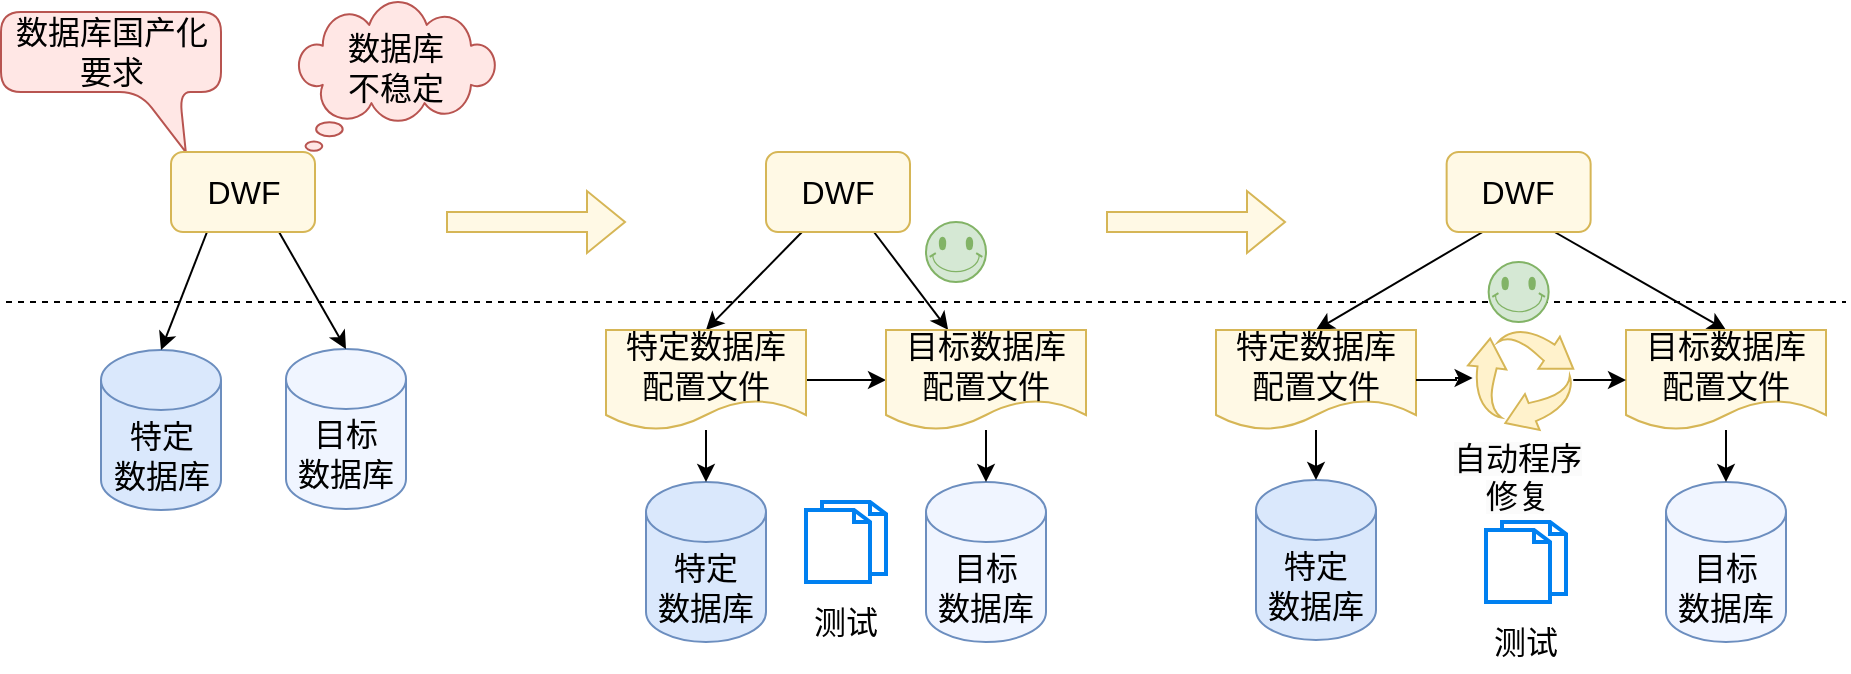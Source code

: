 <mxfile version="24.7.14">
  <diagram name="第 1 页" id="Z13YXTeYMu5rHQkVds1D">
    <mxGraphModel dx="1434" dy="738" grid="1" gridSize="10" guides="1" tooltips="1" connect="1" arrows="1" fold="1" page="1" pageScale="1" pageWidth="1169" pageHeight="827" math="0" shadow="0">
      <root>
        <mxCell id="0" />
        <mxCell id="1" parent="0" />
        <mxCell id="j5bSOG_ibHAwk6ScXbE1-1" value="" style="endArrow=none;dashed=1;html=1;rounded=0;" edge="1" parent="1">
          <mxGeometry width="50" height="50" relative="1" as="geometry">
            <mxPoint x="100" y="350" as="sourcePoint" />
            <mxPoint x="1020" y="350" as="targetPoint" />
          </mxGeometry>
        </mxCell>
        <mxCell id="j5bSOG_ibHAwk6ScXbE1-3" value="特定&lt;div&gt;数据库&lt;/div&gt;" style="shape=cylinder3;whiteSpace=wrap;html=1;boundedLbl=1;backgroundOutline=1;size=15;fontSize=16;fillColor=#dae8fc;strokeColor=#6c8ebf;" vertex="1" parent="1">
          <mxGeometry x="147.5" y="374" width="60" height="80" as="geometry" />
        </mxCell>
        <mxCell id="j5bSOG_ibHAwk6ScXbE1-5" style="rounded=0;orthogonalLoop=1;jettySize=auto;html=1;entryX=0.5;entryY=0;entryDx=0;entryDy=0;entryPerimeter=0;exitX=0.25;exitY=1;exitDx=0;exitDy=0;" edge="1" parent="1" source="j5bSOG_ibHAwk6ScXbE1-71" target="j5bSOG_ibHAwk6ScXbE1-3">
          <mxGeometry relative="1" as="geometry">
            <mxPoint x="197.852" y="316.115" as="sourcePoint" />
          </mxGeometry>
        </mxCell>
        <mxCell id="j5bSOG_ibHAwk6ScXbE1-6" value="" style="verticalLabelPosition=bottom;verticalAlign=top;html=1;shape=mxgraph.basic.smiley;fillColor=#d5e8d4;strokeColor=#82b366;" vertex="1" parent="1">
          <mxGeometry x="560" y="310" width="30" height="30" as="geometry" />
        </mxCell>
        <mxCell id="j5bSOG_ibHAwk6ScXbE1-11" value="数据库&lt;div&gt;不稳定&lt;/div&gt;" style="whiteSpace=wrap;html=1;shape=mxgraph.basic.cloud_callout;fontSize=16;spacingBottom=14;fillColor=#FFE7E5;strokeColor=#b85450;" vertex="1" parent="1">
          <mxGeometry x="245" y="200" width="100" height="80" as="geometry" />
        </mxCell>
        <mxCell id="j5bSOG_ibHAwk6ScXbE1-20" value="&lt;div&gt;目标&lt;/div&gt;&lt;div&gt;数据库&lt;/div&gt;" style="shape=cylinder3;whiteSpace=wrap;html=1;boundedLbl=1;backgroundOutline=1;size=15;fontSize=16;fillColor=#F0F5FF;strokeColor=#6c8ebf;" vertex="1" parent="1">
          <mxGeometry x="240" y="373.5" width="60" height="80" as="geometry" />
        </mxCell>
        <mxCell id="j5bSOG_ibHAwk6ScXbE1-21" style="rounded=0;orthogonalLoop=1;jettySize=auto;html=1;entryX=0.5;entryY=0;entryDx=0;entryDy=0;entryPerimeter=0;exitX=0.75;exitY=1;exitDx=0;exitDy=0;" edge="1" parent="1" source="j5bSOG_ibHAwk6ScXbE1-71" target="j5bSOG_ibHAwk6ScXbE1-20">
          <mxGeometry relative="1" as="geometry">
            <mxPoint x="242.148" y="316.115" as="sourcePoint" />
          </mxGeometry>
        </mxCell>
        <mxCell id="j5bSOG_ibHAwk6ScXbE1-31" style="rounded=0;orthogonalLoop=1;jettySize=auto;html=1;entryX=0.5;entryY=0;entryDx=0;entryDy=0;exitX=0.25;exitY=1;exitDx=0;exitDy=0;" edge="1" parent="1" source="j5bSOG_ibHAwk6ScXbE1-72" target="j5bSOG_ibHAwk6ScXbE1-26">
          <mxGeometry relative="1" as="geometry">
            <mxPoint x="492.261" y="315.888" as="sourcePoint" />
          </mxGeometry>
        </mxCell>
        <mxCell id="j5bSOG_ibHAwk6ScXbE1-32" style="rounded=0;orthogonalLoop=1;jettySize=auto;html=1;exitX=0.75;exitY=1;exitDx=0;exitDy=0;" edge="1" parent="1" source="j5bSOG_ibHAwk6ScXbE1-72" target="j5bSOG_ibHAwk6ScXbE1-27">
          <mxGeometry relative="1" as="geometry">
            <mxPoint x="535.269" y="316.784" as="sourcePoint" />
          </mxGeometry>
        </mxCell>
        <mxCell id="j5bSOG_ibHAwk6ScXbE1-23" value="特定&lt;div&gt;数据库&lt;/div&gt;" style="shape=cylinder3;whiteSpace=wrap;html=1;boundedLbl=1;backgroundOutline=1;size=15;fontSize=16;fillColor=#dae8fc;strokeColor=#6c8ebf;" vertex="1" parent="1">
          <mxGeometry x="420" y="440" width="60" height="80" as="geometry" />
        </mxCell>
        <mxCell id="j5bSOG_ibHAwk6ScXbE1-24" value="&lt;div&gt;目标&lt;/div&gt;&lt;div&gt;数据库&lt;/div&gt;" style="shape=cylinder3;whiteSpace=wrap;html=1;boundedLbl=1;backgroundOutline=1;size=15;fontSize=16;fillColor=#F0F5FF;strokeColor=#6c8ebf;" vertex="1" parent="1">
          <mxGeometry x="560" y="440" width="60" height="80" as="geometry" />
        </mxCell>
        <mxCell id="j5bSOG_ibHAwk6ScXbE1-29" value="" style="edgeStyle=orthogonalEdgeStyle;rounded=0;orthogonalLoop=1;jettySize=auto;html=1;" edge="1" parent="1" source="j5bSOG_ibHAwk6ScXbE1-26" target="j5bSOG_ibHAwk6ScXbE1-23">
          <mxGeometry relative="1" as="geometry" />
        </mxCell>
        <mxCell id="j5bSOG_ibHAwk6ScXbE1-33" style="edgeStyle=orthogonalEdgeStyle;rounded=0;orthogonalLoop=1;jettySize=auto;html=1;entryX=0;entryY=0.5;entryDx=0;entryDy=0;" edge="1" parent="1" source="j5bSOG_ibHAwk6ScXbE1-26" target="j5bSOG_ibHAwk6ScXbE1-27">
          <mxGeometry relative="1" as="geometry" />
        </mxCell>
        <mxCell id="j5bSOG_ibHAwk6ScXbE1-26" value="特定数据库&lt;div style=&quot;font-size: 16px;&quot;&gt;配置文件&lt;/div&gt;" style="shape=document;whiteSpace=wrap;html=1;boundedLbl=1;fontSize=16;fillColor=#FFF9E5;strokeColor=#d6b656;" vertex="1" parent="1">
          <mxGeometry x="400" y="364" width="100" height="50" as="geometry" />
        </mxCell>
        <mxCell id="j5bSOG_ibHAwk6ScXbE1-30" value="" style="edgeStyle=orthogonalEdgeStyle;rounded=0;orthogonalLoop=1;jettySize=auto;html=1;" edge="1" parent="1" source="j5bSOG_ibHAwk6ScXbE1-27" target="j5bSOG_ibHAwk6ScXbE1-24">
          <mxGeometry relative="1" as="geometry" />
        </mxCell>
        <mxCell id="j5bSOG_ibHAwk6ScXbE1-27" value="目标数据库&lt;div style=&quot;font-size: 16px;&quot;&gt;配置文件&lt;/div&gt;" style="shape=document;whiteSpace=wrap;html=1;boundedLbl=1;fontSize=16;fillColor=#FFF9E5;strokeColor=#d6b656;" vertex="1" parent="1">
          <mxGeometry x="540" y="364" width="100" height="50" as="geometry" />
        </mxCell>
        <mxCell id="j5bSOG_ibHAwk6ScXbE1-35" value="" style="shape=image;html=1;verticalAlign=top;verticalLabelPosition=bottom;labelBackgroundColor=#ffffff;imageAspect=0;aspect=fixed;image=https://cdn4.iconfinder.com/data/icons/free-valentine-s-emoji/64/heart-emoji-emotion-playful-crazy-tongue-128.png" vertex="1" parent="1">
          <mxGeometry x="500" y="360" width="30" height="30" as="geometry" />
        </mxCell>
        <mxCell id="j5bSOG_ibHAwk6ScXbE1-39" value="" style="shape=image;html=1;verticalAlign=top;verticalLabelPosition=bottom;labelBackgroundColor=#ffffff;imageAspect=0;aspect=fixed;image=https://cdn4.iconfinder.com/data/icons/free-valentine-s-emoji/64/heart-emoji-emotion-playful-crazy-tongue-128.png" vertex="1" parent="1">
          <mxGeometry x="260" y="320" width="30" height="30" as="geometry" />
        </mxCell>
        <mxCell id="j5bSOG_ibHAwk6ScXbE1-41" value="&lt;span style=&quot;font-size: 16px;&quot;&gt;数据库国产化&lt;/span&gt;&lt;div&gt;&lt;span style=&quot;font-size: 16px;&quot;&gt;要求&lt;/span&gt;&lt;/div&gt;" style="shape=callout;whiteSpace=wrap;html=1;perimeter=calloutPerimeter;position2=0.84;size=30;position=0.63;rounded=1;fillColor=#FFE7E5;strokeColor=#b85450;" vertex="1" parent="1">
          <mxGeometry x="97.5" y="205" width="110" height="70" as="geometry" />
        </mxCell>
        <mxCell id="j5bSOG_ibHAwk6ScXbE1-53" value="" style="verticalLabelPosition=bottom;verticalAlign=top;html=1;shape=mxgraph.basic.smiley;fillColor=#d5e8d4;strokeColor=#82b366;" vertex="1" parent="1">
          <mxGeometry x="841.32" y="330" width="30" height="30" as="geometry" />
        </mxCell>
        <mxCell id="j5bSOG_ibHAwk6ScXbE1-54" style="rounded=0;orthogonalLoop=1;jettySize=auto;html=1;entryX=0.5;entryY=0;entryDx=0;entryDy=0;exitX=0.25;exitY=1;exitDx=0;exitDy=0;" edge="1" parent="1" source="j5bSOG_ibHAwk6ScXbE1-74" target="j5bSOG_ibHAwk6ScXbE1-61">
          <mxGeometry relative="1" as="geometry">
            <mxPoint x="824.654" y="312.152" as="sourcePoint" />
          </mxGeometry>
        </mxCell>
        <mxCell id="j5bSOG_ibHAwk6ScXbE1-55" style="rounded=0;orthogonalLoop=1;jettySize=auto;html=1;exitX=0.75;exitY=1;exitDx=0;exitDy=0;entryX=0.5;entryY=0;entryDx=0;entryDy=0;" edge="1" parent="1" source="j5bSOG_ibHAwk6ScXbE1-74" target="j5bSOG_ibHAwk6ScXbE1-63">
          <mxGeometry relative="1" as="geometry">
            <mxPoint x="880.873" y="314.546" as="sourcePoint" />
          </mxGeometry>
        </mxCell>
        <mxCell id="j5bSOG_ibHAwk6ScXbE1-57" value="特定&lt;div&gt;数据库&lt;/div&gt;" style="shape=cylinder3;whiteSpace=wrap;html=1;boundedLbl=1;backgroundOutline=1;size=15;fontSize=16;fillColor=#dae8fc;strokeColor=#6c8ebf;" vertex="1" parent="1">
          <mxGeometry x="725" y="439" width="60" height="80" as="geometry" />
        </mxCell>
        <mxCell id="j5bSOG_ibHAwk6ScXbE1-58" value="&lt;div&gt;目标&lt;/div&gt;&lt;div&gt;数据库&lt;/div&gt;" style="shape=cylinder3;whiteSpace=wrap;html=1;boundedLbl=1;backgroundOutline=1;size=15;fontSize=16;fillColor=#F0F5FF;strokeColor=#6c8ebf;" vertex="1" parent="1">
          <mxGeometry x="930" y="440" width="60" height="80" as="geometry" />
        </mxCell>
        <mxCell id="j5bSOG_ibHAwk6ScXbE1-59" value="" style="edgeStyle=orthogonalEdgeStyle;rounded=0;orthogonalLoop=1;jettySize=auto;html=1;" edge="1" parent="1" source="j5bSOG_ibHAwk6ScXbE1-61" target="j5bSOG_ibHAwk6ScXbE1-57">
          <mxGeometry relative="1" as="geometry" />
        </mxCell>
        <mxCell id="j5bSOG_ibHAwk6ScXbE1-61" value="特定数据库&lt;div style=&quot;font-size: 16px;&quot;&gt;配置文件&lt;/div&gt;" style="shape=document;whiteSpace=wrap;html=1;boundedLbl=1;fontSize=16;fillColor=#FFF9E5;strokeColor=#d6b656;gradientColor=none;" vertex="1" parent="1">
          <mxGeometry x="705" y="364" width="100" height="50" as="geometry" />
        </mxCell>
        <mxCell id="j5bSOG_ibHAwk6ScXbE1-62" value="" style="edgeStyle=orthogonalEdgeStyle;rounded=0;orthogonalLoop=1;jettySize=auto;html=1;" edge="1" parent="1" source="j5bSOG_ibHAwk6ScXbE1-63" target="j5bSOG_ibHAwk6ScXbE1-58">
          <mxGeometry relative="1" as="geometry" />
        </mxCell>
        <mxCell id="j5bSOG_ibHAwk6ScXbE1-63" value="目标数据库&lt;div style=&quot;font-size: 16px;&quot;&gt;配置文件&lt;/div&gt;" style="shape=document;whiteSpace=wrap;html=1;boundedLbl=1;fontSize=16;fillColor=#FFF9E5;strokeColor=#d6b656;" vertex="1" parent="1">
          <mxGeometry x="910" y="364" width="100" height="50" as="geometry" />
        </mxCell>
        <mxCell id="j5bSOG_ibHAwk6ScXbE1-69" style="edgeStyle=orthogonalEdgeStyle;rounded=0;orthogonalLoop=1;jettySize=auto;html=1;entryX=0;entryY=0.5;entryDx=0;entryDy=0;" edge="1" parent="1" source="j5bSOG_ibHAwk6ScXbE1-66" target="j5bSOG_ibHAwk6ScXbE1-63">
          <mxGeometry relative="1" as="geometry" />
        </mxCell>
        <mxCell id="j5bSOG_ibHAwk6ScXbE1-66" value="" style="sketch=0;html=1;aspect=fixed;strokeColor=#d6b656;shadow=0;fillColor=#fff2cc;verticalAlign=top;labelPosition=center;verticalLabelPosition=bottom;shape=mxgraph.gcp2.arrow_cycle" vertex="1" parent="1">
          <mxGeometry x="831" y="364" width="52.63" height="50" as="geometry" />
        </mxCell>
        <mxCell id="j5bSOG_ibHAwk6ScXbE1-67" value="&#xa;&lt;span style=&quot;color: rgb(0, 0, 0); font-family: Helvetica; font-size: 16px; font-style: normal; font-variant-ligatures: normal; font-variant-caps: normal; font-weight: 400; letter-spacing: normal; orphans: 2; text-align: center; text-indent: 0px; text-transform: none; widows: 2; word-spacing: 0px; -webkit-text-stroke-width: 0px; white-space: normal; background-color: rgb(251, 251, 251); text-decoration-thickness: initial; text-decoration-style: initial; text-decoration-color: initial; display: inline !important; float: none;&quot;&gt;自动程序修复&lt;/span&gt;&#xa;&#xa;" style="text;html=1;align=center;verticalAlign=middle;whiteSpace=wrap;rounded=0;" vertex="1" parent="1">
          <mxGeometry x="816.32" y="420" width="80" height="50" as="geometry" />
        </mxCell>
        <mxCell id="j5bSOG_ibHAwk6ScXbE1-68" style="edgeStyle=orthogonalEdgeStyle;rounded=0;orthogonalLoop=1;jettySize=auto;html=1;entryX=0.044;entryY=0.48;entryDx=0;entryDy=0;entryPerimeter=0;" edge="1" parent="1" source="j5bSOG_ibHAwk6ScXbE1-61" target="j5bSOG_ibHAwk6ScXbE1-66">
          <mxGeometry relative="1" as="geometry" />
        </mxCell>
        <mxCell id="j5bSOG_ibHAwk6ScXbE1-71" value="&lt;span style=&quot;font-size: 16px;&quot;&gt;DWF&lt;/span&gt;" style="rounded=1;whiteSpace=wrap;html=1;fillColor=#FFF9E5;strokeColor=#d6b656;" vertex="1" parent="1">
          <mxGeometry x="182.5" y="275" width="72" height="40" as="geometry" />
        </mxCell>
        <mxCell id="j5bSOG_ibHAwk6ScXbE1-72" value="&lt;span style=&quot;font-size: 16px;&quot;&gt;DWF&lt;/span&gt;" style="rounded=1;whiteSpace=wrap;html=1;fillColor=#FFF9E5;strokeColor=#d6b656;" vertex="1" parent="1">
          <mxGeometry x="480" y="275" width="72" height="40" as="geometry" />
        </mxCell>
        <mxCell id="j5bSOG_ibHAwk6ScXbE1-74" value="&lt;span style=&quot;font-size: 16px;&quot;&gt;DWF&lt;/span&gt;" style="rounded=1;whiteSpace=wrap;html=1;fillColor=#FFF9E5;strokeColor=#d6b656;" vertex="1" parent="1">
          <mxGeometry x="820.32" y="275" width="72" height="40" as="geometry" />
        </mxCell>
        <mxCell id="j5bSOG_ibHAwk6ScXbE1-78" value="" style="group" vertex="1" connectable="0" parent="1">
          <mxGeometry x="830" y="460" width="60" height="75" as="geometry" />
        </mxCell>
        <mxCell id="j5bSOG_ibHAwk6ScXbE1-76" value="" style="html=1;verticalLabelPosition=bottom;align=center;labelBackgroundColor=#ffffff;verticalAlign=top;strokeWidth=2;strokeColor=#0080F0;shadow=0;dashed=0;shape=mxgraph.ios7.icons.documents;" vertex="1" parent="j5bSOG_ibHAwk6ScXbE1-78">
          <mxGeometry x="10" width="40" height="40" as="geometry" />
        </mxCell>
        <mxCell id="j5bSOG_ibHAwk6ScXbE1-77" value="测试" style="text;html=1;align=center;verticalAlign=middle;whiteSpace=wrap;rounded=0;fontSize=16;" vertex="1" parent="j5bSOG_ibHAwk6ScXbE1-78">
          <mxGeometry y="45" width="60" height="30" as="geometry" />
        </mxCell>
        <mxCell id="j5bSOG_ibHAwk6ScXbE1-82" value="" style="group" vertex="1" connectable="0" parent="1">
          <mxGeometry x="490" y="450" width="60" height="75" as="geometry" />
        </mxCell>
        <mxCell id="j5bSOG_ibHAwk6ScXbE1-83" value="" style="html=1;verticalLabelPosition=bottom;align=center;labelBackgroundColor=#ffffff;verticalAlign=top;strokeWidth=2;strokeColor=#0080F0;shadow=0;dashed=0;shape=mxgraph.ios7.icons.documents;" vertex="1" parent="j5bSOG_ibHAwk6ScXbE1-82">
          <mxGeometry x="10" width="40" height="40" as="geometry" />
        </mxCell>
        <mxCell id="j5bSOG_ibHAwk6ScXbE1-84" value="测试" style="text;html=1;align=center;verticalAlign=middle;whiteSpace=wrap;rounded=0;fontSize=16;" vertex="1" parent="j5bSOG_ibHAwk6ScXbE1-82">
          <mxGeometry y="45" width="60" height="30" as="geometry" />
        </mxCell>
        <mxCell id="j5bSOG_ibHAwk6ScXbE1-85" value="" style="endArrow=classic;html=1;rounded=0;shape=flexArrow;fillColor=#FFF9E5;strokeColor=#d6b656;" edge="1" parent="1">
          <mxGeometry width="50" height="50" relative="1" as="geometry">
            <mxPoint x="320" y="310" as="sourcePoint" />
            <mxPoint x="410" y="310" as="targetPoint" />
          </mxGeometry>
        </mxCell>
        <mxCell id="j5bSOG_ibHAwk6ScXbE1-86" value="" style="endArrow=classic;html=1;rounded=0;shape=flexArrow;fillColor=#FFF9E5;strokeColor=#d6b656;" edge="1" parent="1">
          <mxGeometry width="50" height="50" relative="1" as="geometry">
            <mxPoint x="650" y="310" as="sourcePoint" />
            <mxPoint x="740" y="310" as="targetPoint" />
          </mxGeometry>
        </mxCell>
      </root>
    </mxGraphModel>
  </diagram>
</mxfile>
